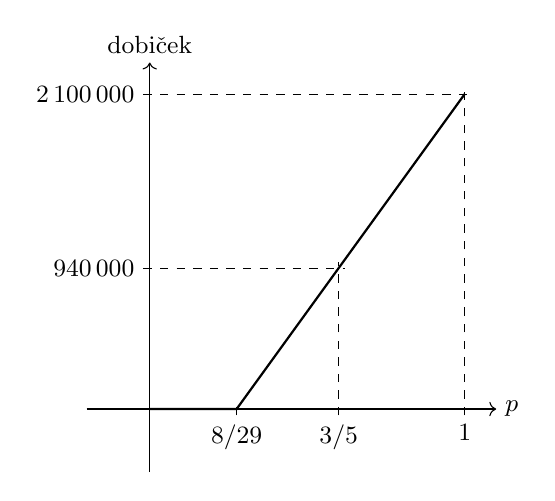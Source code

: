 \begin{tikzpicture}[scale=4]
\small

\draw[->] (-0.2,0) -- (1.1,0) node[right] {$p$};
\draw[->] (0,-0.2) -- (0,1.1) node[above] {dobiček};

\draw[thick] (0,0) -- (8/29,0) -- (1,1) {};

\draw[dashed] (8/29,-0.02) -- (8/29,0.02) node[below, at start] {$8/29$};
\draw[dashed] (0.6,-0.02) -- (0.6,9.4/21+0.02) node[below, at start] {$3/5$};
\draw[dashed] (1,-0.02) -- (1,1.02) node[below, at start] {$1$};

\draw[dashed] (-0.02,9.4/21) -- (0.62,9.4/21) node[left, at start] {$940\,000 €$};
\draw[dashed] (-0.02,1) -- (1.02,1) node[left, at start] {$2\,100\,000 €$};

\end{tikzpicture}